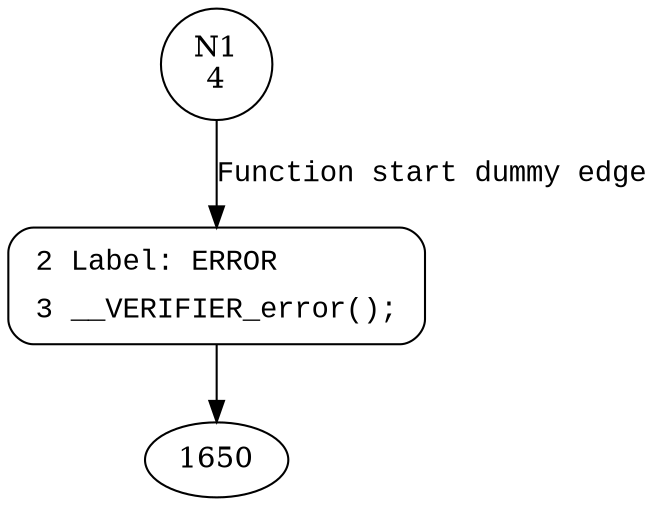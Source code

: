 digraph error {
1 [shape="circle" label="N1\n4"]
2 [shape="circle" label="N2\n3"]
2 [style="filled,bold" penwidth="1" fillcolor="white" fontname="Courier New" shape="Mrecord" label=<<table border="0" cellborder="0" cellpadding="3" bgcolor="white"><tr><td align="right">2</td><td align="left">Label: ERROR</td></tr><tr><td align="right">3</td><td align="left">__VERIFIER_error();</td></tr></table>>]
2 -> 1650[label=""]
1 -> 2 [label="Function start dummy edge" fontname="Courier New"]
}
